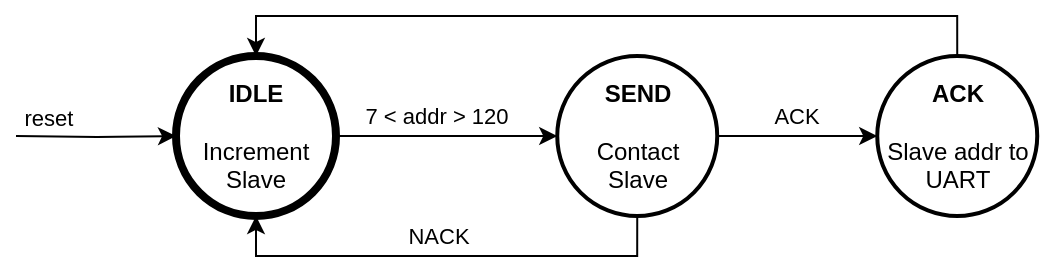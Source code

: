 <mxfile version="13.10.0" type="device"><diagram id="RBy_zCEgqkF027KUcmOb" name="Page-1"><mxGraphModel dx="822" dy="703" grid="1" gridSize="10" guides="1" tooltips="1" connect="1" arrows="1" fold="1" page="1" pageScale="1" pageWidth="850" pageHeight="1100" math="0" shadow="0"><root><mxCell id="0"/><mxCell id="1" parent="0"/><mxCell id="W91lB6UaDboaPvY7WZ9t-7" value="" style="edgeStyle=orthogonalEdgeStyle;rounded=1;orthogonalLoop=1;jettySize=auto;html=1;strokeColor=#000000;strokeWidth=1;" parent="1" target="W91lB6UaDboaPvY7WZ9t-6" edge="1"><mxGeometry relative="1" as="geometry"><mxPoint x="130" y="510" as="sourcePoint"/></mxGeometry></mxCell><mxCell id="W91lB6UaDboaPvY7WZ9t-8" value="reset" style="edgeLabel;html=1;align=center;verticalAlign=middle;resizable=0;points=[];" parent="W91lB6UaDboaPvY7WZ9t-7" vertex="1" connectable="0"><mxGeometry x="-0.29" relative="1" as="geometry"><mxPoint x="-13.0" y="-10" as="offset"/></mxGeometry></mxCell><mxCell id="W91lB6UaDboaPvY7WZ9t-12" value="" style="edgeStyle=orthogonalEdgeStyle;rounded=1;orthogonalLoop=1;jettySize=auto;html=1;strokeColor=#000000;strokeWidth=1;" parent="1" source="W91lB6UaDboaPvY7WZ9t-6" target="W91lB6UaDboaPvY7WZ9t-11" edge="1"><mxGeometry relative="1" as="geometry"/></mxCell><mxCell id="W91lB6UaDboaPvY7WZ9t-13" value="7 &amp;lt; addr &amp;gt; 120" style="edgeLabel;html=1;align=center;verticalAlign=middle;resizable=0;points=[];" parent="W91lB6UaDboaPvY7WZ9t-12" vertex="1" connectable="0"><mxGeometry x="-0.183" y="-1" relative="1" as="geometry"><mxPoint x="5" y="-11" as="offset"/></mxGeometry></mxCell><mxCell id="W91lB6UaDboaPvY7WZ9t-6" value="&lt;div&gt;&lt;b&gt;IDLE&lt;/b&gt;&lt;/div&gt;&lt;div&gt;&lt;b&gt;&lt;br&gt;&lt;/b&gt;&lt;/div&gt;&lt;div&gt;Increment&lt;/div&gt;&lt;div&gt;Slave&lt;br&gt;&lt;/div&gt;" style="rounded=1;whiteSpace=wrap;html=1;strokeWidth=4;fillColor=none;arcSize=50;overflow=visible;" parent="1" vertex="1"><mxGeometry x="210" y="470" width="80" height="80" as="geometry"/></mxCell><mxCell id="W91lB6UaDboaPvY7WZ9t-15" value="" style="edgeStyle=orthogonalEdgeStyle;rounded=1;orthogonalLoop=1;jettySize=auto;html=1;strokeColor=#000000;strokeWidth=1;" parent="1" source="W91lB6UaDboaPvY7WZ9t-11" target="W91lB6UaDboaPvY7WZ9t-14" edge="1"><mxGeometry relative="1" as="geometry"/></mxCell><mxCell id="W91lB6UaDboaPvY7WZ9t-16" value="ACK" style="edgeLabel;html=1;align=center;verticalAlign=middle;resizable=0;points=[];" parent="W91lB6UaDboaPvY7WZ9t-15" vertex="1" connectable="0"><mxGeometry x="-0.279" y="-1" relative="1" as="geometry"><mxPoint x="10.38" y="-11" as="offset"/></mxGeometry></mxCell><mxCell id="xQbTf_1Yu9mKgOjzuw_R-3" style="edgeStyle=orthogonalEdgeStyle;rounded=0;orthogonalLoop=1;jettySize=auto;html=1;exitX=0.5;exitY=1;exitDx=0;exitDy=0;entryX=0.5;entryY=1;entryDx=0;entryDy=0;" edge="1" parent="1" source="W91lB6UaDboaPvY7WZ9t-11" target="W91lB6UaDboaPvY7WZ9t-6"><mxGeometry relative="1" as="geometry"/></mxCell><mxCell id="xQbTf_1Yu9mKgOjzuw_R-5" value="NACK" style="edgeLabel;html=1;align=center;verticalAlign=middle;resizable=0;points=[];" vertex="1" connectable="0" parent="xQbTf_1Yu9mKgOjzuw_R-3"><mxGeometry x="0.28" y="-1" relative="1" as="geometry"><mxPoint x="27.4" y="-9" as="offset"/></mxGeometry></mxCell><mxCell id="W91lB6UaDboaPvY7WZ9t-11" value="&lt;div&gt;&lt;b&gt;SEND&lt;/b&gt;&lt;/div&gt;&lt;div&gt;&lt;b&gt;&lt;br&gt;&lt;/b&gt;&lt;/div&gt;&lt;div&gt;Contact&lt;/div&gt;&lt;div&gt;Slave&lt;br&gt;&lt;/div&gt;" style="rounded=1;whiteSpace=wrap;html=1;strokeWidth=2;fillColor=none;arcSize=50;overflow=visible;" parent="1" vertex="1"><mxGeometry x="400.62" y="470" width="80" height="80" as="geometry"/></mxCell><mxCell id="xQbTf_1Yu9mKgOjzuw_R-2" style="edgeStyle=orthogonalEdgeStyle;rounded=0;orthogonalLoop=1;jettySize=auto;html=1;exitX=0.5;exitY=0;exitDx=0;exitDy=0;entryX=0.5;entryY=0;entryDx=0;entryDy=0;" edge="1" parent="1" source="W91lB6UaDboaPvY7WZ9t-14" target="W91lB6UaDboaPvY7WZ9t-6"><mxGeometry relative="1" as="geometry"/></mxCell><mxCell id="W91lB6UaDboaPvY7WZ9t-14" value="&lt;div&gt;&lt;b&gt;ACK&lt;/b&gt;&lt;/div&gt;&lt;div&gt;&lt;br&gt;&lt;/div&gt;&lt;div&gt;Slave addr to&lt;br&gt;UART&lt;b&gt;&lt;br&gt;&lt;/b&gt;&lt;/div&gt;" style="rounded=1;whiteSpace=wrap;html=1;strokeWidth=2;fillColor=none;arcSize=50;overflow=visible;" parent="1" vertex="1"><mxGeometry x="560.62" y="470" width="80" height="80" as="geometry"/></mxCell></root></mxGraphModel></diagram></mxfile>